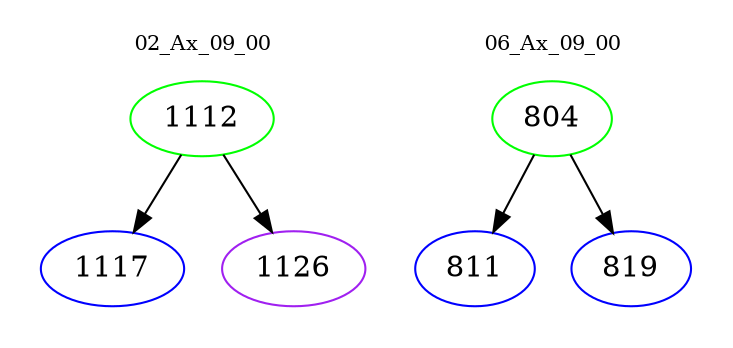 digraph{
subgraph cluster_0 {
color = white
label = "02_Ax_09_00";
fontsize=10;
T0_1112 [label="1112", color="green"]
T0_1112 -> T0_1117 [color="black"]
T0_1117 [label="1117", color="blue"]
T0_1112 -> T0_1126 [color="black"]
T0_1126 [label="1126", color="purple"]
}
subgraph cluster_1 {
color = white
label = "06_Ax_09_00";
fontsize=10;
T1_804 [label="804", color="green"]
T1_804 -> T1_811 [color="black"]
T1_811 [label="811", color="blue"]
T1_804 -> T1_819 [color="black"]
T1_819 [label="819", color="blue"]
}
}
